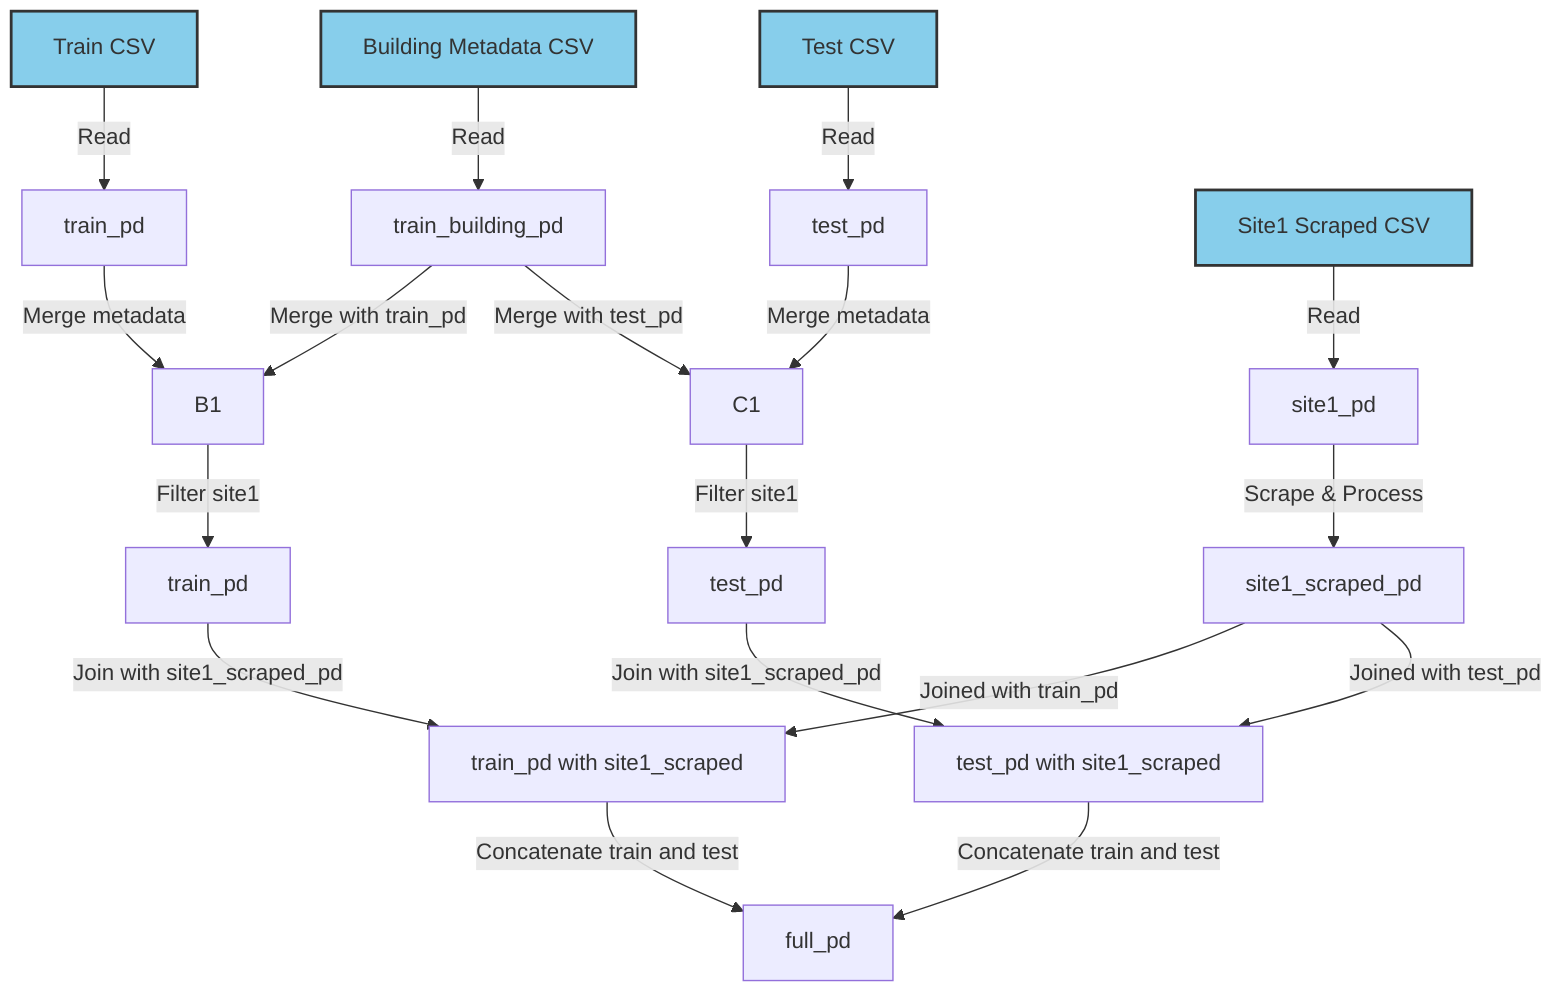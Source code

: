 flowchart TD
    %% Nodes
    A[Train CSV]:::data_source -->|Read| B[train_pd]
    A1[Test CSV]:::data_source -->|Read| C[test_pd]
    A2[Building Metadata CSV]:::data_source -->|Read| D[train_building_pd]
    A3[Site1 Scraped CSV]:::data_source -->|Read| E[site1_pd]
    E -->|Scrape & Process| F[site1_scraped_pd]
    B -->|Merge metadata| B1
    C -->|Merge metadata| C1
    D -->|Merge with train_pd| B1
    D -->|Merge with test_pd| C1
    B1 -->|Filter site1| G[train_pd]
    C1 -->|Filter site1| H[test_pd]
    G -->|Join with site1_scraped_pd| I
    F -->|Joined with train_pd| I[train_pd with site1_scraped]
    H -->|Join with site1_scraped_pd| J
    F -->|Joined with test_pd| J[test_pd with site1_scraped]
    I -->|Concatenate train and test| K[full_pd]
    J -->|Concatenate train and test| K

    %% Styles
    classDef data_source fill:#87CEEB,stroke:#333,stroke-width:2px;
    classDef model fill:#C6F4D6,stroke:#333,stroke-width:2px;
    classDef output fill:#F2C464,stroke:#333,stroke-width:2px;
    classDef plot fill:#FFCDD2,stroke:#333,stroke-width:2px;